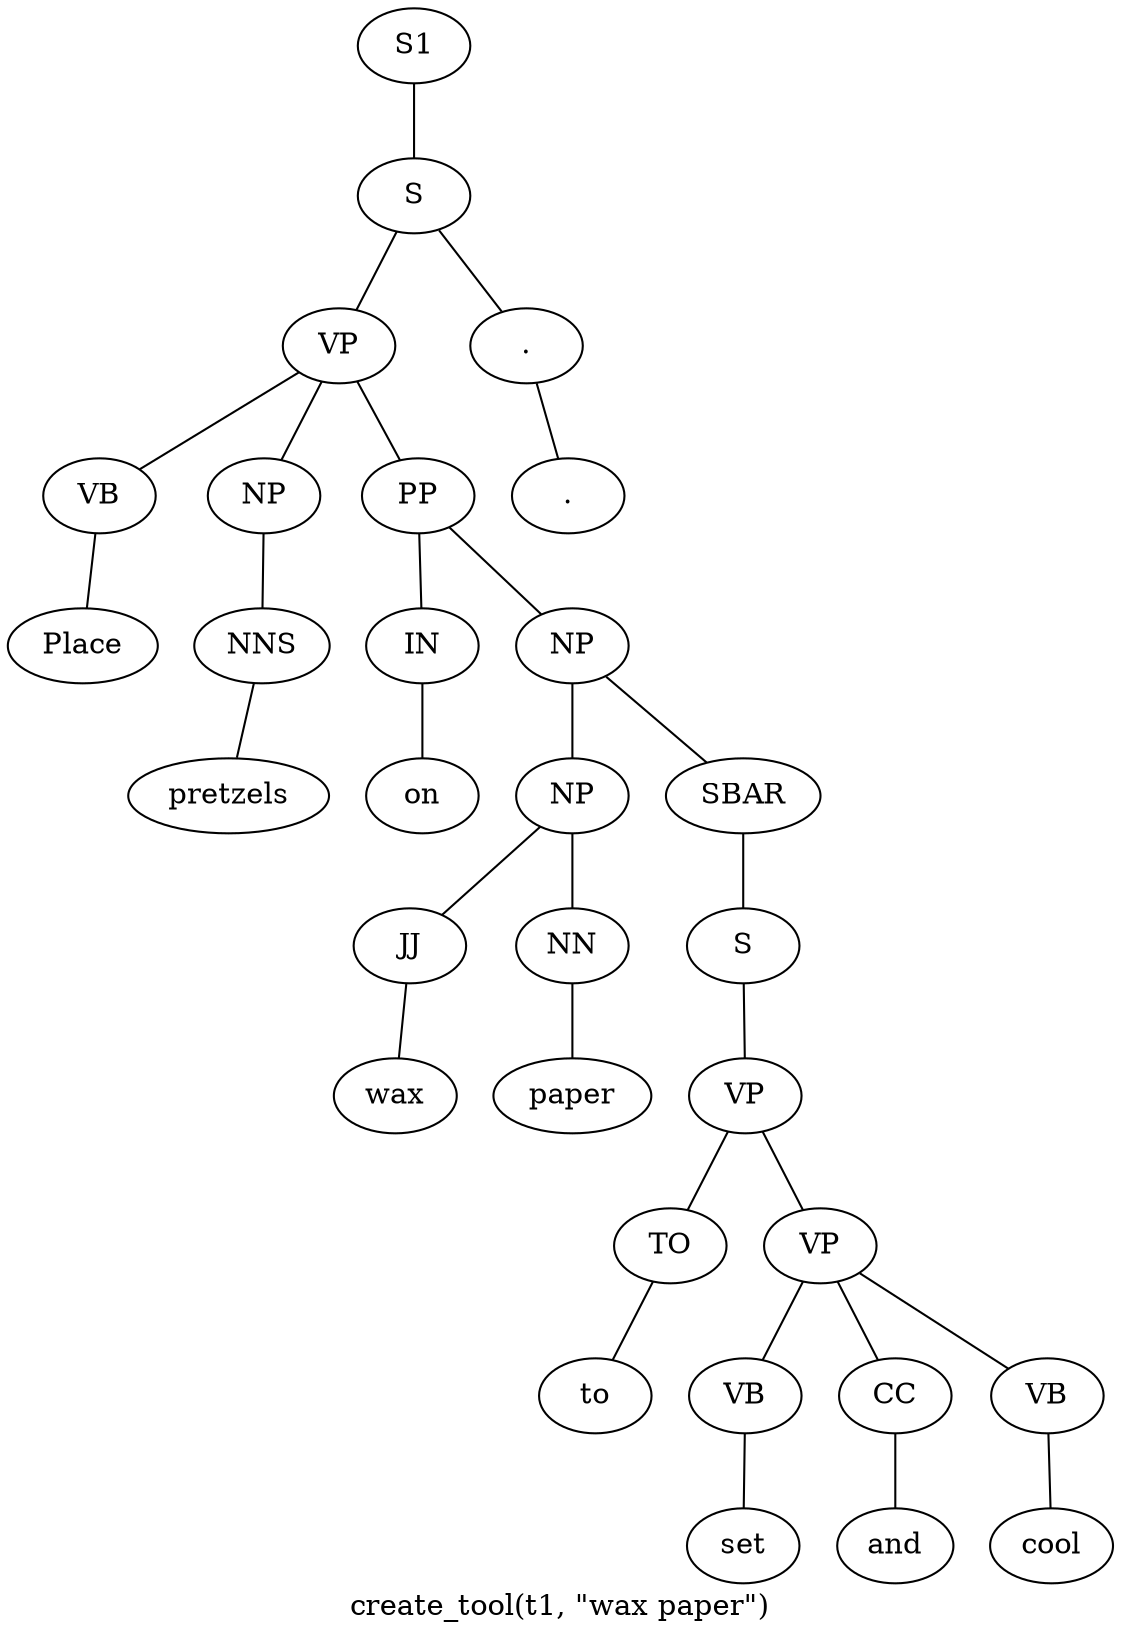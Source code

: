 graph SyntaxGraph {
	label = "create_tool(t1, \"wax paper\")";
	Node0 [label="S1"];
	Node1 [label="S"];
	Node2 [label="VP"];
	Node3 [label="VB"];
	Node4 [label="Place"];
	Node5 [label="NP"];
	Node6 [label="NNS"];
	Node7 [label="pretzels"];
	Node8 [label="PP"];
	Node9 [label="IN"];
	Node10 [label="on"];
	Node11 [label="NP"];
	Node12 [label="NP"];
	Node13 [label="JJ"];
	Node14 [label="wax"];
	Node15 [label="NN"];
	Node16 [label="paper"];
	Node17 [label="SBAR"];
	Node18 [label="S"];
	Node19 [label="VP"];
	Node20 [label="TO"];
	Node21 [label="to"];
	Node22 [label="VP"];
	Node23 [label="VB"];
	Node24 [label="set"];
	Node25 [label="CC"];
	Node26 [label="and"];
	Node27 [label="VB"];
	Node28 [label="cool"];
	Node29 [label="."];
	Node30 [label="."];

	Node0 -- Node1;
	Node1 -- Node2;
	Node1 -- Node29;
	Node2 -- Node3;
	Node2 -- Node5;
	Node2 -- Node8;
	Node3 -- Node4;
	Node5 -- Node6;
	Node6 -- Node7;
	Node8 -- Node9;
	Node8 -- Node11;
	Node9 -- Node10;
	Node11 -- Node12;
	Node11 -- Node17;
	Node12 -- Node13;
	Node12 -- Node15;
	Node13 -- Node14;
	Node15 -- Node16;
	Node17 -- Node18;
	Node18 -- Node19;
	Node19 -- Node20;
	Node19 -- Node22;
	Node20 -- Node21;
	Node22 -- Node23;
	Node22 -- Node25;
	Node22 -- Node27;
	Node23 -- Node24;
	Node25 -- Node26;
	Node27 -- Node28;
	Node29 -- Node30;
}